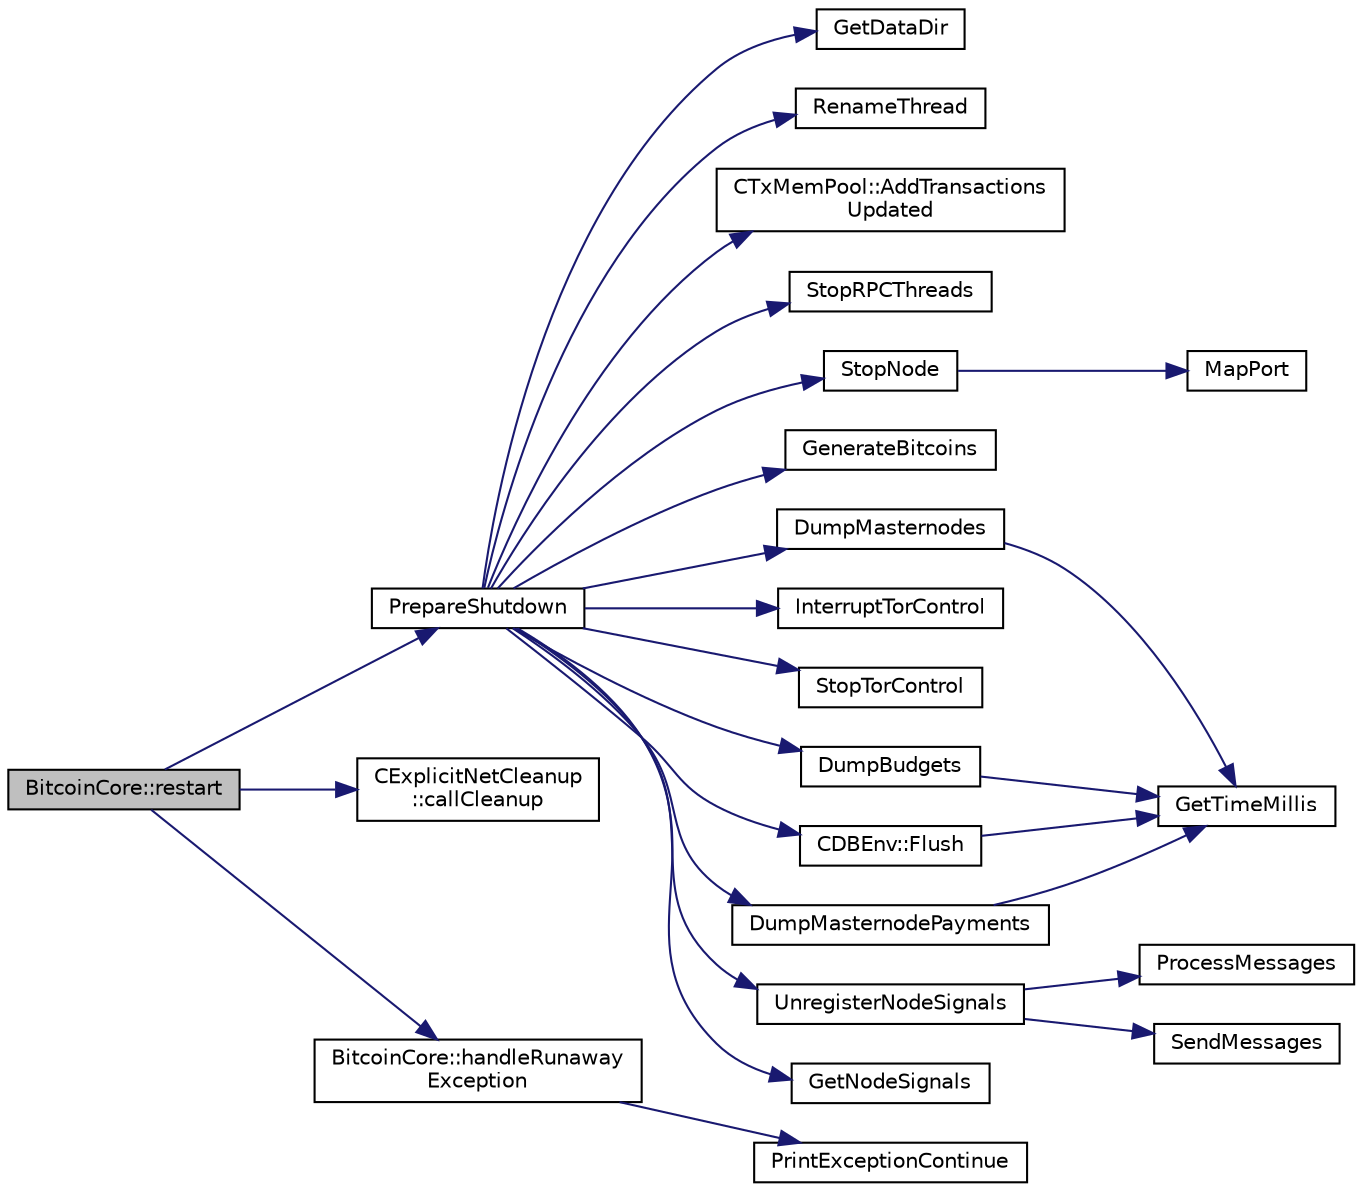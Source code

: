 digraph "BitcoinCore::restart"
{
  edge [fontname="Helvetica",fontsize="10",labelfontname="Helvetica",labelfontsize="10"];
  node [fontname="Helvetica",fontsize="10",shape=record];
  rankdir="LR";
  Node17 [label="BitcoinCore::restart",height=0.2,width=0.4,color="black", fillcolor="grey75", style="filled", fontcolor="black"];
  Node17 -> Node18 [color="midnightblue",fontsize="10",style="solid",fontname="Helvetica"];
  Node18 [label="PrepareShutdown",height=0.2,width=0.4,color="black", fillcolor="white", style="filled",URL="$init_8cpp.html#a5cb3db83cb0ba2e421f651a1ee1f2cfe",tooltip="Preparing steps before shutting down or restarting the wallet. "];
  Node18 -> Node19 [color="midnightblue",fontsize="10",style="solid",fontname="Helvetica"];
  Node19 [label="RenameThread",height=0.2,width=0.4,color="black", fillcolor="white", style="filled",URL="$util_8cpp.html#a85fc1244e0bd3c91ee7a1c05ed10ebbb"];
  Node18 -> Node20 [color="midnightblue",fontsize="10",style="solid",fontname="Helvetica"];
  Node20 [label="CTxMemPool::AddTransactions\lUpdated",height=0.2,width=0.4,color="black", fillcolor="white", style="filled",URL="$class_c_tx_mem_pool.html#a3039b67e5eebaa3ff830261c192816f2"];
  Node18 -> Node21 [color="midnightblue",fontsize="10",style="solid",fontname="Helvetica"];
  Node21 [label="StopRPCThreads",height=0.2,width=0.4,color="black", fillcolor="white", style="filled",URL="$rpcserver_8cpp.html#af5be6ec7b71359ed4111f1a5ed93b893",tooltip="Stop RPC threads. "];
  Node18 -> Node22 [color="midnightblue",fontsize="10",style="solid",fontname="Helvetica"];
  Node22 [label="CDBEnv::Flush",height=0.2,width=0.4,color="black", fillcolor="white", style="filled",URL="$class_c_d_b_env.html#a09c5850b88919553a8db416ce288ff1a"];
  Node22 -> Node23 [color="midnightblue",fontsize="10",style="solid",fontname="Helvetica"];
  Node23 [label="GetTimeMillis",height=0.2,width=0.4,color="black", fillcolor="white", style="filled",URL="$utiltime_8cpp.html#a139d0fe6387b9e230a9b8bb12d9b43b9"];
  Node18 -> Node24 [color="midnightblue",fontsize="10",style="solid",fontname="Helvetica"];
  Node24 [label="GenerateBitcoins",height=0.2,width=0.4,color="black", fillcolor="white", style="filled",URL="$miner_8h.html#a68f26f8b17696398b2768e8c358d3a0e",tooltip="Run the miner threads. "];
  Node18 -> Node25 [color="midnightblue",fontsize="10",style="solid",fontname="Helvetica"];
  Node25 [label="StopNode",height=0.2,width=0.4,color="black", fillcolor="white", style="filled",URL="$net_8cpp.html#ac9110488f45c160d58f3c7ab7197bcea"];
  Node25 -> Node26 [color="midnightblue",fontsize="10",style="solid",fontname="Helvetica"];
  Node26 [label="MapPort",height=0.2,width=0.4,color="black", fillcolor="white", style="filled",URL="$net_8cpp.html#a93e4e6fbe288b6e882e697918695f88e"];
  Node18 -> Node27 [color="midnightblue",fontsize="10",style="solid",fontname="Helvetica"];
  Node27 [label="InterruptTorControl",height=0.2,width=0.4,color="black", fillcolor="white", style="filled",URL="$torcontrol_8cpp.html#aa3f2e0ce7300bbbedc6da69566e426e6"];
  Node18 -> Node28 [color="midnightblue",fontsize="10",style="solid",fontname="Helvetica"];
  Node28 [label="StopTorControl",height=0.2,width=0.4,color="black", fillcolor="white", style="filled",URL="$torcontrol_8cpp.html#af056d7647453338e57eca61f23aebb14"];
  Node18 -> Node29 [color="midnightblue",fontsize="10",style="solid",fontname="Helvetica"];
  Node29 [label="DumpMasternodes",height=0.2,width=0.4,color="black", fillcolor="white", style="filled",URL="$masternodeman_8cpp.html#af82c3cd6928301020e80458410608fa1"];
  Node29 -> Node23 [color="midnightblue",fontsize="10",style="solid",fontname="Helvetica"];
  Node18 -> Node30 [color="midnightblue",fontsize="10",style="solid",fontname="Helvetica"];
  Node30 [label="DumpBudgets",height=0.2,width=0.4,color="black", fillcolor="white", style="filled",URL="$masternode-budget_8cpp.html#a277f8d83f6cfcfbe4ee3f622d38f8790"];
  Node30 -> Node23 [color="midnightblue",fontsize="10",style="solid",fontname="Helvetica"];
  Node18 -> Node31 [color="midnightblue",fontsize="10",style="solid",fontname="Helvetica"];
  Node31 [label="DumpMasternodePayments",height=0.2,width=0.4,color="black", fillcolor="white", style="filled",URL="$masternode-payments_8cpp.html#a96a9e9887c483e301d8468f0f1642fe7"];
  Node31 -> Node23 [color="midnightblue",fontsize="10",style="solid",fontname="Helvetica"];
  Node18 -> Node32 [color="midnightblue",fontsize="10",style="solid",fontname="Helvetica"];
  Node32 [label="UnregisterNodeSignals",height=0.2,width=0.4,color="black", fillcolor="white", style="filled",URL="$main_8cpp.html#a3ef0cc6e9d9d6435ee2a5569244d6ebd",tooltip="Unregister a network node. "];
  Node32 -> Node33 [color="midnightblue",fontsize="10",style="solid",fontname="Helvetica"];
  Node33 [label="ProcessMessages",height=0.2,width=0.4,color="black", fillcolor="white", style="filled",URL="$main_8cpp.html#a196f9318f02448b85b28d612698934fd",tooltip="Process protocol messages received from a given node. "];
  Node32 -> Node34 [color="midnightblue",fontsize="10",style="solid",fontname="Helvetica"];
  Node34 [label="SendMessages",height=0.2,width=0.4,color="black", fillcolor="white", style="filled",URL="$main_8cpp.html#a711a5bdb30c9c9bbdc83011b1cbbe2f3",tooltip="Send queued protocol messages to be sent to a give node. "];
  Node18 -> Node35 [color="midnightblue",fontsize="10",style="solid",fontname="Helvetica"];
  Node35 [label="GetNodeSignals",height=0.2,width=0.4,color="black", fillcolor="white", style="filled",URL="$net_8cpp.html#a475f2fc7d8f5cd7511db253cae8fe28a"];
  Node18 -> Node36 [color="midnightblue",fontsize="10",style="solid",fontname="Helvetica"];
  Node36 [label="GetDataDir",height=0.2,width=0.4,color="black", fillcolor="white", style="filled",URL="$util_8cpp.html#ab83866a054745d4b30a3948a1b44beba"];
  Node17 -> Node37 [color="midnightblue",fontsize="10",style="solid",fontname="Helvetica"];
  Node37 [label="CExplicitNetCleanup\l::callCleanup",height=0.2,width=0.4,color="black", fillcolor="white", style="filled",URL="$class_c_explicit_net_cleanup.html#a381b3aec88e5c9432d3777525682c8f5"];
  Node17 -> Node38 [color="midnightblue",fontsize="10",style="solid",fontname="Helvetica"];
  Node38 [label="BitcoinCore::handleRunaway\lException",height=0.2,width=0.4,color="black", fillcolor="white", style="filled",URL="$class_bitcoin_core.html#a03cbdc68f1488d5790b2f5ac2acbfa7a",tooltip="Pass fatal exception message to UI thread. "];
  Node38 -> Node39 [color="midnightblue",fontsize="10",style="solid",fontname="Helvetica"];
  Node39 [label="PrintExceptionContinue",height=0.2,width=0.4,color="black", fillcolor="white", style="filled",URL="$util_8cpp.html#a477231880f761159de1567ad6fb98fac"];
}
